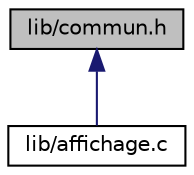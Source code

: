 digraph "lib/commun.h"
{
 // LATEX_PDF_SIZE
  edge [fontname="Helvetica",fontsize="10",labelfontname="Helvetica",labelfontsize="10"];
  node [fontname="Helvetica",fontsize="10",shape=record];
  Node1 [label="lib/commun.h",height=0.2,width=0.4,color="black", fillcolor="grey75", style="filled", fontcolor="black",tooltip="Contient toutes les variables communes au librairie."];
  Node1 -> Node2 [dir="back",color="midnightblue",fontsize="10",style="solid",fontname="Helvetica"];
  Node2 [label="lib/affichage.c",height=0.2,width=0.4,color="black", fillcolor="white", style="filled",URL="$affichage_8c.html",tooltip="Toutes les fonctions d affichage necessaire au projet."];
}
